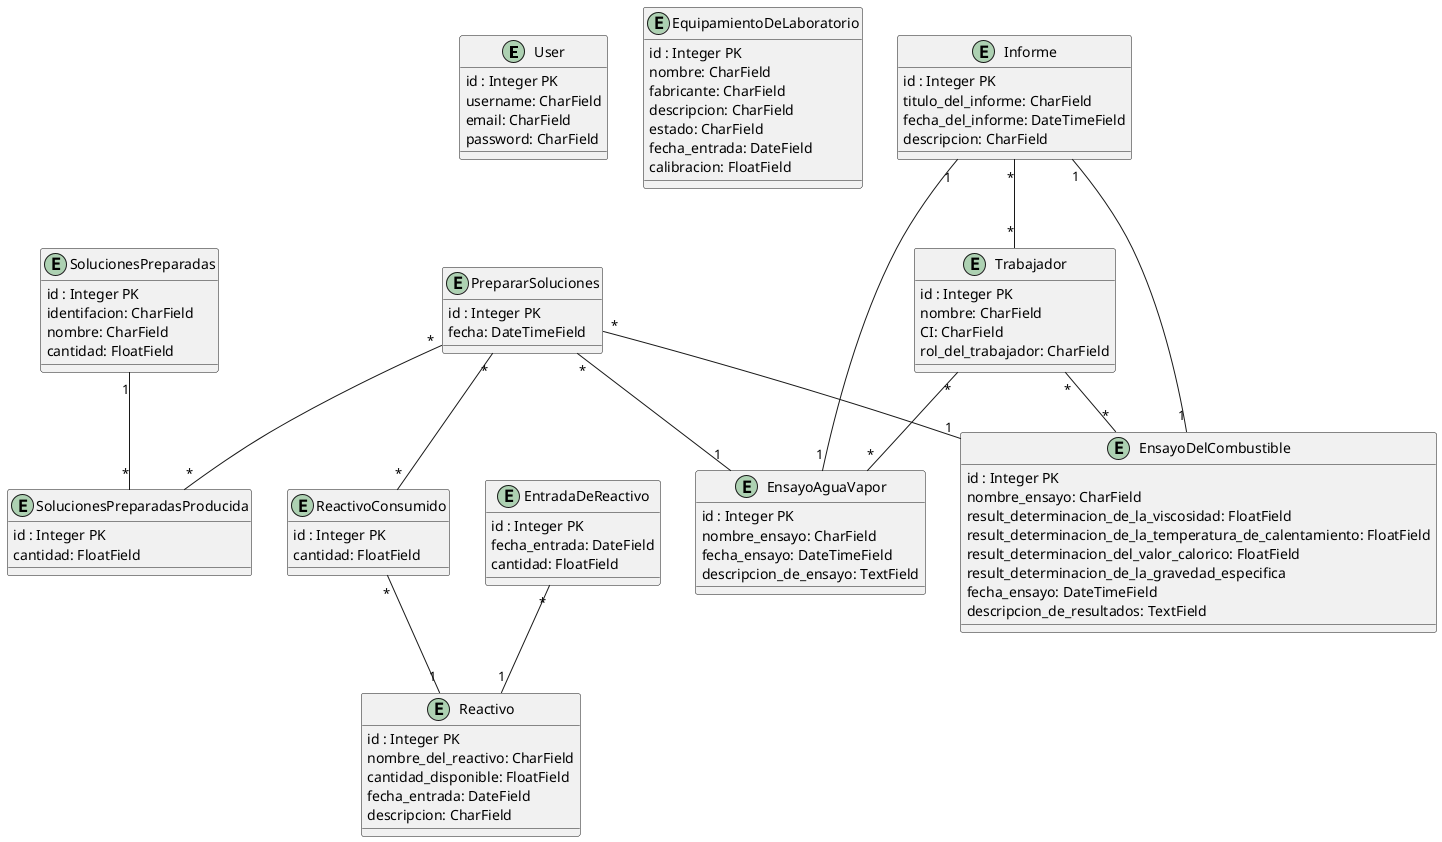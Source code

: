 @startuml

entity User{
    id : Integer PK
    username: CharField
    email: CharField
    password: CharField
}





entity EquipamientoDeLaboratorio{
    id : Integer PK
    nombre: CharField
    fabricante: CharField
    descripcion: CharField
    estado: CharField
    fecha_entrada: DateField
    calibracion: FloatField
}

entity EntradaDeReactivo{
    id : Integer PK
    fecha_entrada: DateField
    cantidad: FloatField
}

entity Reactivo{
    id : Integer PK
    nombre_del_reactivo: CharField
    cantidad_disponible: FloatField
    fecha_entrada: DateField
     descripcion: CharField
}

entity PrepararSoluciones {
    id : Integer PK
    fecha: DateTimeField
}

entity ReactivoConsumido {
    id : Integer PK
    cantidad: FloatField
}
entity SolucionesPreparadasProducida {
    id : Integer PK
    cantidad: FloatField
}

entity SolucionesPreparadas{
    id : Integer PK
    identifacion: CharField
    nombre: CharField
    cantidad: FloatField
}

entity Trabajador{
    id : Integer PK
    nombre: CharField
    CI: CharField
    rol_del_trabajador: CharField
}


entity Informe {
    id : Integer PK
    titulo_del_informe: CharField
    fecha_del_informe: DateTimeField
    descripcion: CharField
}

entity EnsayoDelCombustible{
    id : Integer PK
    nombre_ensayo: CharField
    result_determinacion_de_la_viscosidad: FloatField
    result_determinacion_de_la_temperatura_de_calentamiento: FloatField
    result_determinacion_del_valor_calorico: FloatField
    result_determinacion_de_la_gravedad_especifica
    fecha_ensayo: DateTimeField
    descripcion_de_resultados: TextField
}

entity EnsayoAguaVapor {
    id : Integer PK
    nombre_ensayo: CharField
    fecha_ensayo: DateTimeField
    descripcion_de_ensayo: TextField
}


PrepararSoluciones "*" -- "*" SolucionesPreparadasProducida
PrepararSoluciones "*" -- "*" ReactivoConsumido

PrepararSoluciones "*" -- "1" EnsayoAguaVapor
PrepararSoluciones "*" -- "1" EnsayoDelCombustible
Trabajador "*" -- "*" EnsayoAguaVapor
Trabajador "*" -- "*" EnsayoDelCombustible

ReactivoConsumido "*" -- "1" Reactivo
SolucionesPreparadas "1" -- "*" SolucionesPreparadasProducida


Informe "1" -- "1" EnsayoDelCombustible
Informe "1" -- "1" EnsayoAguaVapor
Informe "*" -- "*" Trabajador


EntradaDeReactivo "*" -- "1" Reactivo


@enduml
